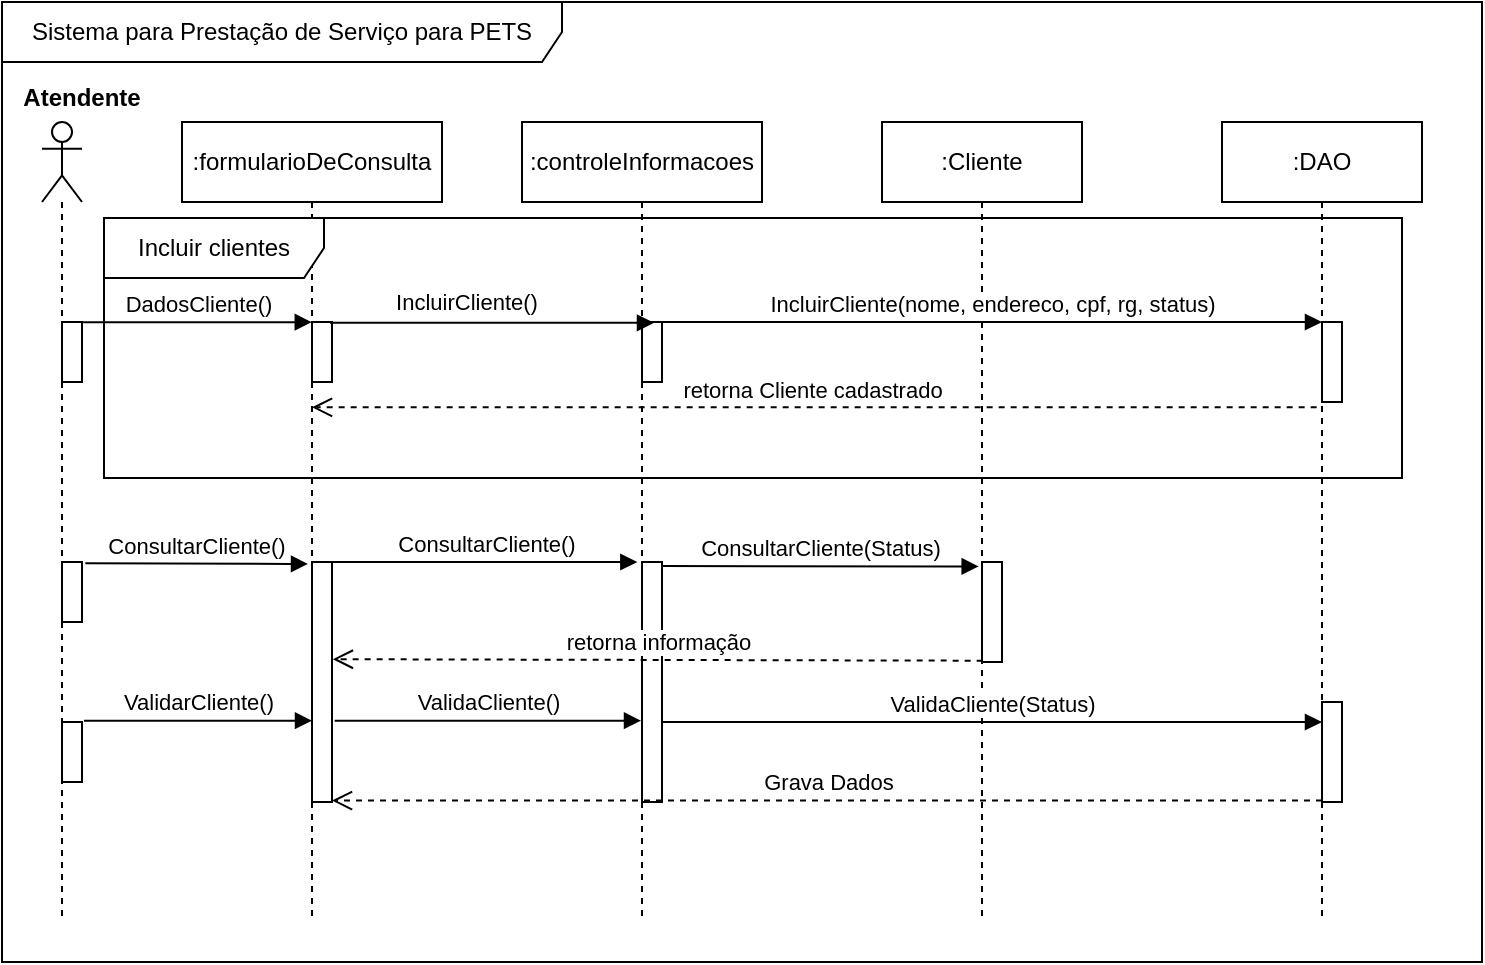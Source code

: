 <mxfile version="20.0.1" type="github">
  <diagram id="kgpKYQtTHZ0yAKxKKP6v" name="Page-1">
    <mxGraphModel dx="973" dy="473" grid="1" gridSize="10" guides="1" tooltips="1" connect="1" arrows="1" fold="1" page="1" pageScale="1" pageWidth="850" pageHeight="1100" math="0" shadow="0">
      <root>
        <mxCell id="0" />
        <mxCell id="1" parent="0" />
        <mxCell id="_muVhDr60phgIgJsRJF9-12" value="Sistema para Prestação de Serviço para PETS" style="shape=umlFrame;whiteSpace=wrap;html=1;sketch=0;width=280;height=30;" parent="1" vertex="1">
          <mxGeometry x="20" y="40" width="740" height="480" as="geometry" />
        </mxCell>
        <mxCell id="_muVhDr60phgIgJsRJF9-1" value="" style="shape=umlLifeline;participant=umlActor;perimeter=lifelinePerimeter;whiteSpace=wrap;html=1;container=1;collapsible=0;recursiveResize=0;verticalAlign=top;spacingTop=36;outlineConnect=0;rounded=0;sketch=0;" parent="1" vertex="1">
          <mxGeometry x="40" y="100" width="20" height="400" as="geometry" />
        </mxCell>
        <mxCell id="_muVhDr60phgIgJsRJF9-8" value="" style="html=1;points=[];perimeter=orthogonalPerimeter;sketch=0;" parent="_muVhDr60phgIgJsRJF9-1" vertex="1">
          <mxGeometry x="10" y="100" width="10" height="30" as="geometry" />
        </mxCell>
        <mxCell id="6cp8o_F83PpAeZEBxeit-22" value="" style="html=1;points=[];perimeter=orthogonalPerimeter;" vertex="1" parent="_muVhDr60phgIgJsRJF9-1">
          <mxGeometry x="10" y="220" width="10" height="30" as="geometry" />
        </mxCell>
        <mxCell id="6cp8o_F83PpAeZEBxeit-36" value="" style="html=1;points=[];perimeter=orthogonalPerimeter;" vertex="1" parent="_muVhDr60phgIgJsRJF9-1">
          <mxGeometry x="10" y="300" width="10" height="30" as="geometry" />
        </mxCell>
        <mxCell id="_muVhDr60phgIgJsRJF9-2" value=":formularioDeConsulta" style="shape=umlLifeline;perimeter=lifelinePerimeter;whiteSpace=wrap;html=1;container=1;collapsible=0;recursiveResize=0;outlineConnect=0;rounded=0;sketch=0;" parent="1" vertex="1">
          <mxGeometry x="110" y="100" width="130" height="400" as="geometry" />
        </mxCell>
        <mxCell id="_muVhDr60phgIgJsRJF9-10" value="" style="html=1;points=[];perimeter=orthogonalPerimeter;sketch=0;" parent="_muVhDr60phgIgJsRJF9-2" vertex="1">
          <mxGeometry x="65" y="100" width="10" height="30" as="geometry" />
        </mxCell>
        <mxCell id="6cp8o_F83PpAeZEBxeit-24" value="" style="html=1;points=[];perimeter=orthogonalPerimeter;" vertex="1" parent="_muVhDr60phgIgJsRJF9-2">
          <mxGeometry x="65" y="220" width="10" height="120" as="geometry" />
        </mxCell>
        <mxCell id="6cp8o_F83PpAeZEBxeit-1" value=":controleInformacoes" style="shape=umlLifeline;perimeter=lifelinePerimeter;whiteSpace=wrap;html=1;container=1;collapsible=0;recursiveResize=0;outlineConnect=0;" vertex="1" parent="1">
          <mxGeometry x="280" y="100" width="120" height="400" as="geometry" />
        </mxCell>
        <mxCell id="6cp8o_F83PpAeZEBxeit-9" value="" style="html=1;points=[];perimeter=orthogonalPerimeter;" vertex="1" parent="6cp8o_F83PpAeZEBxeit-1">
          <mxGeometry x="60" y="100" width="10" height="30" as="geometry" />
        </mxCell>
        <mxCell id="6cp8o_F83PpAeZEBxeit-25" value="" style="html=1;points=[];perimeter=orthogonalPerimeter;" vertex="1" parent="6cp8o_F83PpAeZEBxeit-1">
          <mxGeometry x="60" y="220" width="10" height="120" as="geometry" />
        </mxCell>
        <mxCell id="6cp8o_F83PpAeZEBxeit-2" value=":Cliente" style="shape=umlLifeline;perimeter=lifelinePerimeter;whiteSpace=wrap;html=1;container=1;collapsible=0;recursiveResize=0;outlineConnect=0;" vertex="1" parent="1">
          <mxGeometry x="460" y="100" width="100" height="400" as="geometry" />
        </mxCell>
        <mxCell id="6cp8o_F83PpAeZEBxeit-27" value="" style="html=1;points=[];perimeter=orthogonalPerimeter;" vertex="1" parent="6cp8o_F83PpAeZEBxeit-2">
          <mxGeometry x="50" y="220" width="10" height="50" as="geometry" />
        </mxCell>
        <mxCell id="6cp8o_F83PpAeZEBxeit-3" value=":DAO" style="shape=umlLifeline;perimeter=lifelinePerimeter;whiteSpace=wrap;html=1;container=1;collapsible=0;recursiveResize=0;outlineConnect=0;" vertex="1" parent="1">
          <mxGeometry x="630" y="100" width="100" height="400" as="geometry" />
        </mxCell>
        <mxCell id="6cp8o_F83PpAeZEBxeit-20" value="" style="html=1;points=[];perimeter=orthogonalPerimeter;" vertex="1" parent="6cp8o_F83PpAeZEBxeit-3">
          <mxGeometry x="50" y="100" width="10" height="40" as="geometry" />
        </mxCell>
        <mxCell id="6cp8o_F83PpAeZEBxeit-41" value="" style="html=1;points=[];perimeter=orthogonalPerimeter;" vertex="1" parent="6cp8o_F83PpAeZEBxeit-3">
          <mxGeometry x="50" y="290" width="10" height="50" as="geometry" />
        </mxCell>
        <mxCell id="6cp8o_F83PpAeZEBxeit-10" value="IncluirCliente()" style="html=1;verticalAlign=bottom;endArrow=block;rounded=0;exitX=0.9;exitY=0.014;exitDx=0;exitDy=0;exitPerimeter=0;entryX=0.6;entryY=0.014;entryDx=0;entryDy=0;entryPerimeter=0;" edge="1" parent="1" source="_muVhDr60phgIgJsRJF9-10" target="6cp8o_F83PpAeZEBxeit-9">
          <mxGeometry x="-0.16" y="1" width="80" relative="1" as="geometry">
            <mxPoint x="490" y="250" as="sourcePoint" />
            <mxPoint x="570" y="250" as="targetPoint" />
            <Array as="points" />
            <mxPoint as="offset" />
          </mxGeometry>
        </mxCell>
        <mxCell id="6cp8o_F83PpAeZEBxeit-12" value="IncluirCliente(nome, endereco, cpf, rg, status)" style="html=1;verticalAlign=bottom;endArrow=block;rounded=0;exitX=1;exitY=0;exitDx=0;exitDy=0;exitPerimeter=0;entryX=0;entryY=0;entryDx=0;entryDy=0;entryPerimeter=0;" edge="1" parent="1" source="6cp8o_F83PpAeZEBxeit-9" target="6cp8o_F83PpAeZEBxeit-20">
          <mxGeometry width="80" relative="1" as="geometry">
            <mxPoint x="490" y="250" as="sourcePoint" />
            <mxPoint x="570" y="250" as="targetPoint" />
          </mxGeometry>
        </mxCell>
        <mxCell id="6cp8o_F83PpAeZEBxeit-16" value="DadosCliente()" style="html=1;verticalAlign=bottom;endArrow=block;rounded=0;exitX=1.022;exitY=0.003;exitDx=0;exitDy=0;exitPerimeter=0;entryX=-0.011;entryY=0.003;entryDx=0;entryDy=0;entryPerimeter=0;" edge="1" parent="1" source="_muVhDr60phgIgJsRJF9-8" target="_muVhDr60phgIgJsRJF9-10">
          <mxGeometry width="80" relative="1" as="geometry">
            <mxPoint x="150" y="180" as="sourcePoint" />
            <mxPoint x="230" y="180" as="targetPoint" />
          </mxGeometry>
        </mxCell>
        <mxCell id="6cp8o_F83PpAeZEBxeit-21" value="retorna Cliente cadastrado" style="html=1;verticalAlign=bottom;endArrow=open;dashed=1;endSize=8;rounded=0;exitX=-0.267;exitY=1.067;exitDx=0;exitDy=0;exitPerimeter=0;" edge="1" parent="1" source="6cp8o_F83PpAeZEBxeit-20" target="_muVhDr60phgIgJsRJF9-2">
          <mxGeometry x="0.004" relative="1" as="geometry">
            <mxPoint x="750" y="220" as="sourcePoint" />
            <mxPoint x="670" y="220" as="targetPoint" />
            <mxPoint as="offset" />
          </mxGeometry>
        </mxCell>
        <mxCell id="6cp8o_F83PpAeZEBxeit-15" value="Atendente" style="text;align=center;fontStyle=1;verticalAlign=middle;spacingLeft=3;spacingRight=3;strokeColor=none;rotatable=0;points=[[0,0.5],[1,0.5]];portConstraint=eastwest;" vertex="1" parent="1">
          <mxGeometry x="20" y="74" width="80" height="26" as="geometry" />
        </mxCell>
        <mxCell id="6cp8o_F83PpAeZEBxeit-26" value="ConsultarCliente()" style="html=1;verticalAlign=bottom;endArrow=block;rounded=0;exitX=1;exitY=0;exitDx=0;exitDy=0;exitPerimeter=0;entryX=-0.233;entryY=0;entryDx=0;entryDy=0;entryPerimeter=0;" edge="1" parent="1" source="6cp8o_F83PpAeZEBxeit-24" target="6cp8o_F83PpAeZEBxeit-25">
          <mxGeometry width="80" relative="1" as="geometry">
            <mxPoint x="200" y="249.5" as="sourcePoint" />
            <mxPoint x="280" y="249.5" as="targetPoint" />
          </mxGeometry>
        </mxCell>
        <mxCell id="6cp8o_F83PpAeZEBxeit-28" value="ConsultarCliente(Status)" style="html=1;verticalAlign=bottom;endArrow=block;rounded=0;entryX=-0.167;entryY=0.044;entryDx=0;entryDy=0;entryPerimeter=0;" edge="1" parent="1" target="6cp8o_F83PpAeZEBxeit-27">
          <mxGeometry width="80" relative="1" as="geometry">
            <mxPoint x="350" y="322" as="sourcePoint" />
            <mxPoint x="470" y="260" as="targetPoint" />
          </mxGeometry>
        </mxCell>
        <mxCell id="6cp8o_F83PpAeZEBxeit-29" value="retorna informação" style="html=1;verticalAlign=bottom;endArrow=open;dashed=1;endSize=8;rounded=0;exitX=0.033;exitY=0.987;exitDx=0;exitDy=0;exitPerimeter=0;entryX=1.043;entryY=0.405;entryDx=0;entryDy=0;entryPerimeter=0;" edge="1" parent="1" source="6cp8o_F83PpAeZEBxeit-27" target="6cp8o_F83PpAeZEBxeit-24">
          <mxGeometry relative="1" as="geometry">
            <mxPoint x="470" y="300" as="sourcePoint" />
            <mxPoint x="190" y="370" as="targetPoint" />
          </mxGeometry>
        </mxCell>
        <mxCell id="6cp8o_F83PpAeZEBxeit-30" value="Incluir clientes" style="shape=umlFrame;whiteSpace=wrap;html=1;width=110;height=30;" vertex="1" parent="1">
          <mxGeometry x="71" y="148" width="649" height="130" as="geometry" />
        </mxCell>
        <mxCell id="6cp8o_F83PpAeZEBxeit-23" value="ConsultarCliente()" style="html=1;verticalAlign=bottom;endArrow=block;rounded=0;entryX=-0.2;entryY=0.008;entryDx=0;entryDy=0;entryPerimeter=0;exitX=1.167;exitY=0.022;exitDx=0;exitDy=0;exitPerimeter=0;" edge="1" parent="1" source="6cp8o_F83PpAeZEBxeit-22" target="6cp8o_F83PpAeZEBxeit-24">
          <mxGeometry width="80" relative="1" as="geometry">
            <mxPoint x="60" y="250" as="sourcePoint" />
            <mxPoint x="140" y="250" as="targetPoint" />
          </mxGeometry>
        </mxCell>
        <mxCell id="6cp8o_F83PpAeZEBxeit-38" value="ValidarCliente()" style="html=1;verticalAlign=bottom;endArrow=block;rounded=0;exitX=1.1;exitY=-0.022;exitDx=0;exitDy=0;exitPerimeter=0;" edge="1" parent="1" source="6cp8o_F83PpAeZEBxeit-36" target="6cp8o_F83PpAeZEBxeit-24">
          <mxGeometry width="80" relative="1" as="geometry">
            <mxPoint x="90" y="400" as="sourcePoint" />
            <mxPoint x="170" y="400" as="targetPoint" />
          </mxGeometry>
        </mxCell>
        <mxCell id="6cp8o_F83PpAeZEBxeit-39" value="ValidaCliente()" style="html=1;verticalAlign=bottom;endArrow=block;rounded=0;exitX=1.133;exitY=0.661;exitDx=0;exitDy=0;exitPerimeter=0;" edge="1" parent="1" source="6cp8o_F83PpAeZEBxeit-24" target="6cp8o_F83PpAeZEBxeit-1">
          <mxGeometry width="80" relative="1" as="geometry">
            <mxPoint x="200" y="400" as="sourcePoint" />
            <mxPoint x="280" y="400" as="targetPoint" />
          </mxGeometry>
        </mxCell>
        <mxCell id="6cp8o_F83PpAeZEBxeit-40" value="ValidaCliente(Status)" style="html=1;verticalAlign=bottom;endArrow=block;rounded=0;" edge="1" parent="1" target="6cp8o_F83PpAeZEBxeit-41">
          <mxGeometry width="80" relative="1" as="geometry">
            <mxPoint x="350" y="400" as="sourcePoint" />
            <mxPoint x="430" y="400" as="targetPoint" />
          </mxGeometry>
        </mxCell>
        <mxCell id="6cp8o_F83PpAeZEBxeit-42" value="Grava Dados" style="html=1;verticalAlign=bottom;endArrow=open;dashed=1;endSize=8;rounded=0;entryX=1;entryY=0.994;entryDx=0;entryDy=0;entryPerimeter=0;" edge="1" parent="1" source="6cp8o_F83PpAeZEBxeit-41" target="6cp8o_F83PpAeZEBxeit-24">
          <mxGeometry relative="1" as="geometry">
            <mxPoint x="440" y="460" as="sourcePoint" />
            <mxPoint x="360" y="460" as="targetPoint" />
          </mxGeometry>
        </mxCell>
      </root>
    </mxGraphModel>
  </diagram>
</mxfile>
